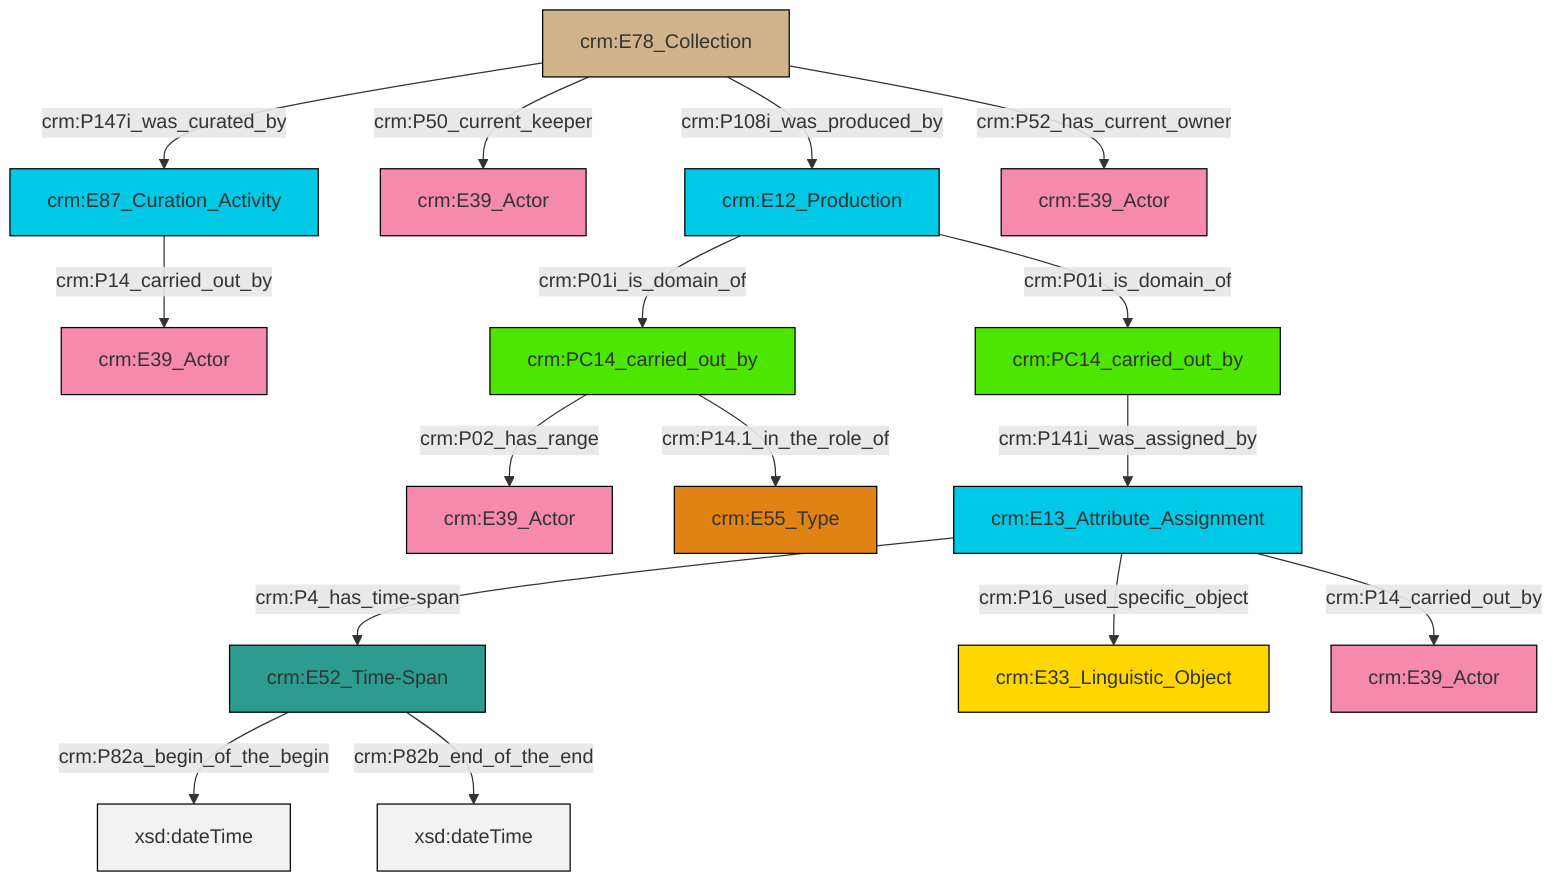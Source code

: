 graph TD
classDef Literal fill:#f2f2f2,stroke:#000000;
classDef CRM_Entity fill:#FFFFFF,stroke:#000000;
classDef Temporal_Entity fill:#00C9E6, stroke:#000000;
classDef Type fill:#E18312, stroke:#000000;
classDef Time-Span fill:#2C9C91, stroke:#000000;
classDef Appellation fill:#FFEB7F, stroke:#000000;
classDef Place fill:#008836, stroke:#000000;
classDef Persistent_Item fill:#B266B2, stroke:#000000;
classDef Conceptual_Object fill:#FFD700, stroke:#000000;
classDef Physical_Thing fill:#D2B48C, stroke:#000000;
classDef Actor fill:#f58aad, stroke:#000000;
classDef PC_Classes fill:#4ce600, stroke:#000000;
classDef Multi fill:#cccccc,stroke:#000000;

0["crm:PC14_carried_out_by"]:::PC_Classes -->|crm:P02_has_range| 1["crm:E39_Actor"]:::Actor
7["crm:E13_Attribute_Assignment"]:::Temporal_Entity -->|crm:P4_has_time-span| 8["crm:E52_Time-Span"]:::Time-Span
9["crm:E78_Collection"]:::Physical_Thing -->|crm:P147i_was_curated_by| 10["crm:E87_Curation_Activity"]:::Temporal_Entity
0["crm:PC14_carried_out_by"]:::PC_Classes -->|crm:P14.1_in_the_role_of| 11["crm:E55_Type"]:::Type
12["crm:PC14_carried_out_by"]:::PC_Classes -->|crm:P141i_was_assigned_by| 7["crm:E13_Attribute_Assignment"]:::Temporal_Entity
7["crm:E13_Attribute_Assignment"]:::Temporal_Entity -->|crm:P16_used_specific_object| 2["crm:E33_Linguistic_Object"]:::Conceptual_Object
7["crm:E13_Attribute_Assignment"]:::Temporal_Entity -->|crm:P14_carried_out_by| 16["crm:E39_Actor"]:::Actor
9["crm:E78_Collection"]:::Physical_Thing -->|crm:P50_current_keeper| 17["crm:E39_Actor"]:::Actor
18["crm:E12_Production"]:::Temporal_Entity -->|crm:P01i_is_domain_of| 0["crm:PC14_carried_out_by"]:::PC_Classes
8["crm:E52_Time-Span"]:::Time-Span -->|crm:P82a_begin_of_the_begin| 20[xsd:dateTime]:::Literal
10["crm:E87_Curation_Activity"]:::Temporal_Entity -->|crm:P14_carried_out_by| 22["crm:E39_Actor"]:::Actor
9["crm:E78_Collection"]:::Physical_Thing -->|crm:P108i_was_produced_by| 18["crm:E12_Production"]:::Temporal_Entity
18["crm:E12_Production"]:::Temporal_Entity -->|crm:P01i_is_domain_of| 12["crm:PC14_carried_out_by"]:::PC_Classes
8["crm:E52_Time-Span"]:::Time-Span -->|crm:P82b_end_of_the_end| 27[xsd:dateTime]:::Literal
9["crm:E78_Collection"]:::Physical_Thing -->|crm:P52_has_current_owner| 5["crm:E39_Actor"]:::Actor